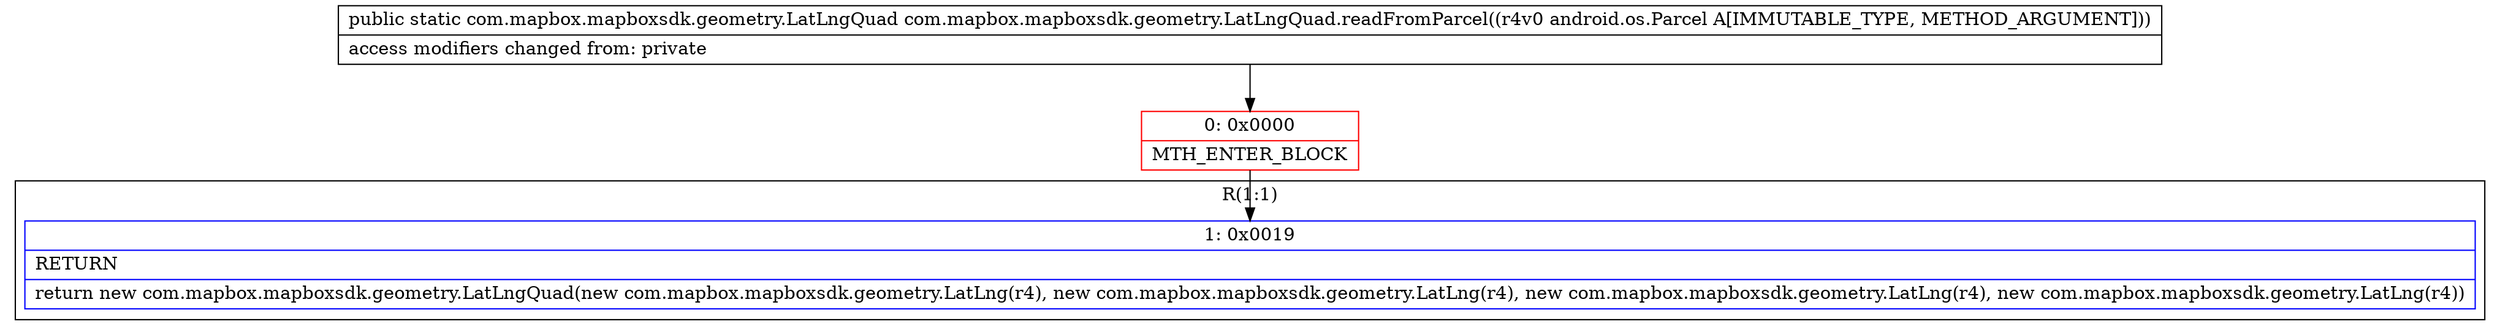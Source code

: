digraph "CFG forcom.mapbox.mapboxsdk.geometry.LatLngQuad.readFromParcel(Landroid\/os\/Parcel;)Lcom\/mapbox\/mapboxsdk\/geometry\/LatLngQuad;" {
subgraph cluster_Region_463153763 {
label = "R(1:1)";
node [shape=record,color=blue];
Node_1 [shape=record,label="{1\:\ 0x0019|RETURN\l|return new com.mapbox.mapboxsdk.geometry.LatLngQuad(new com.mapbox.mapboxsdk.geometry.LatLng(r4), new com.mapbox.mapboxsdk.geometry.LatLng(r4), new com.mapbox.mapboxsdk.geometry.LatLng(r4), new com.mapbox.mapboxsdk.geometry.LatLng(r4))\l}"];
}
Node_0 [shape=record,color=red,label="{0\:\ 0x0000|MTH_ENTER_BLOCK\l}"];
MethodNode[shape=record,label="{public static com.mapbox.mapboxsdk.geometry.LatLngQuad com.mapbox.mapboxsdk.geometry.LatLngQuad.readFromParcel((r4v0 android.os.Parcel A[IMMUTABLE_TYPE, METHOD_ARGUMENT]))  | access modifiers changed from: private\l}"];
MethodNode -> Node_0;
Node_0 -> Node_1;
}

